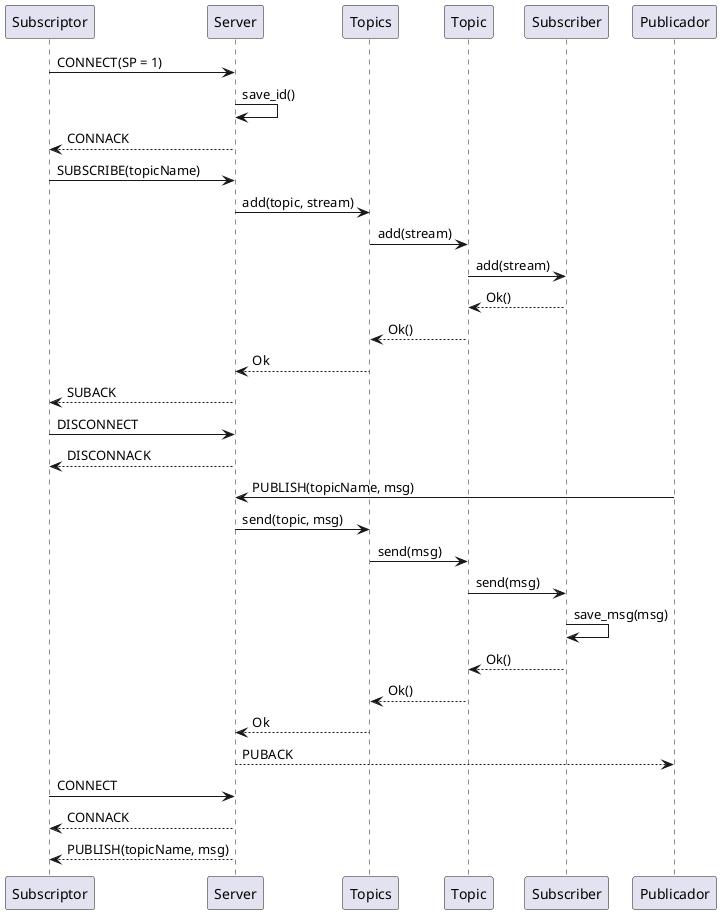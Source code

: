 @startuml


participant Subscriptor as cl order 1
participant Server as sv order 2
participant Topics as topics order 3
participant Topic as topic order 4
participant Subscriber as Sub order 5
participant Publicador as cl2 order 6

cl -> sv: CONNECT(SP = 1)
sv -> sv : save_id()
sv --> cl: CONNACK



cl -> sv: SUBSCRIBE(topicName)
sv -> topics: add(topic, stream)
topics -> topic: add(stream)
topic -> Sub: add(stream)
Sub --> topic: Ok()
topic --> topics: Ok()
topics --> sv: Ok
sv --> cl: SUBACK

cl -> sv: DISCONNECT
sv --> cl: DISCONNACK

cl2 -> sv: PUBLISH(topicName, msg)
sv -> topics: send(topic, msg)
topics -> topic: send(msg)
topic -> Sub: send(msg)
Sub -> Sub: save_msg(msg)
Sub --> topic: Ok()
topic --> topics: Ok()
topics --> sv: Ok
sv --> cl2: PUBACK

cl -> sv: CONNECT
sv --> cl: CONNACK

sv --> cl: PUBLISH(topicName, msg)



@enduml